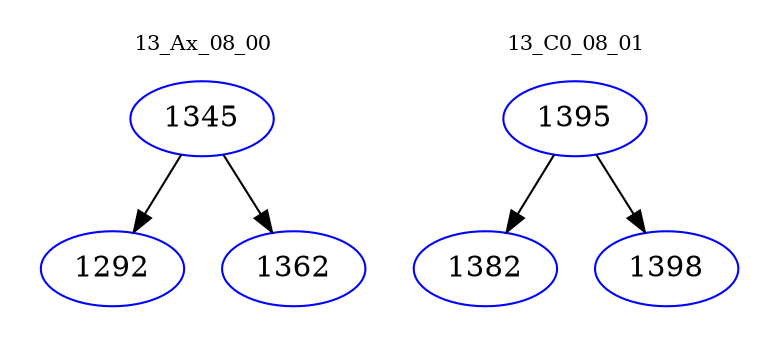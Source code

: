 digraph{
subgraph cluster_0 {
color = white
label = "13_Ax_08_00";
fontsize=10;
T0_1345 [label="1345", color="blue"]
T0_1345 -> T0_1292 [color="black"]
T0_1292 [label="1292", color="blue"]
T0_1345 -> T0_1362 [color="black"]
T0_1362 [label="1362", color="blue"]
}
subgraph cluster_1 {
color = white
label = "13_C0_08_01";
fontsize=10;
T1_1395 [label="1395", color="blue"]
T1_1395 -> T1_1382 [color="black"]
T1_1382 [label="1382", color="blue"]
T1_1395 -> T1_1398 [color="black"]
T1_1398 [label="1398", color="blue"]
}
}
